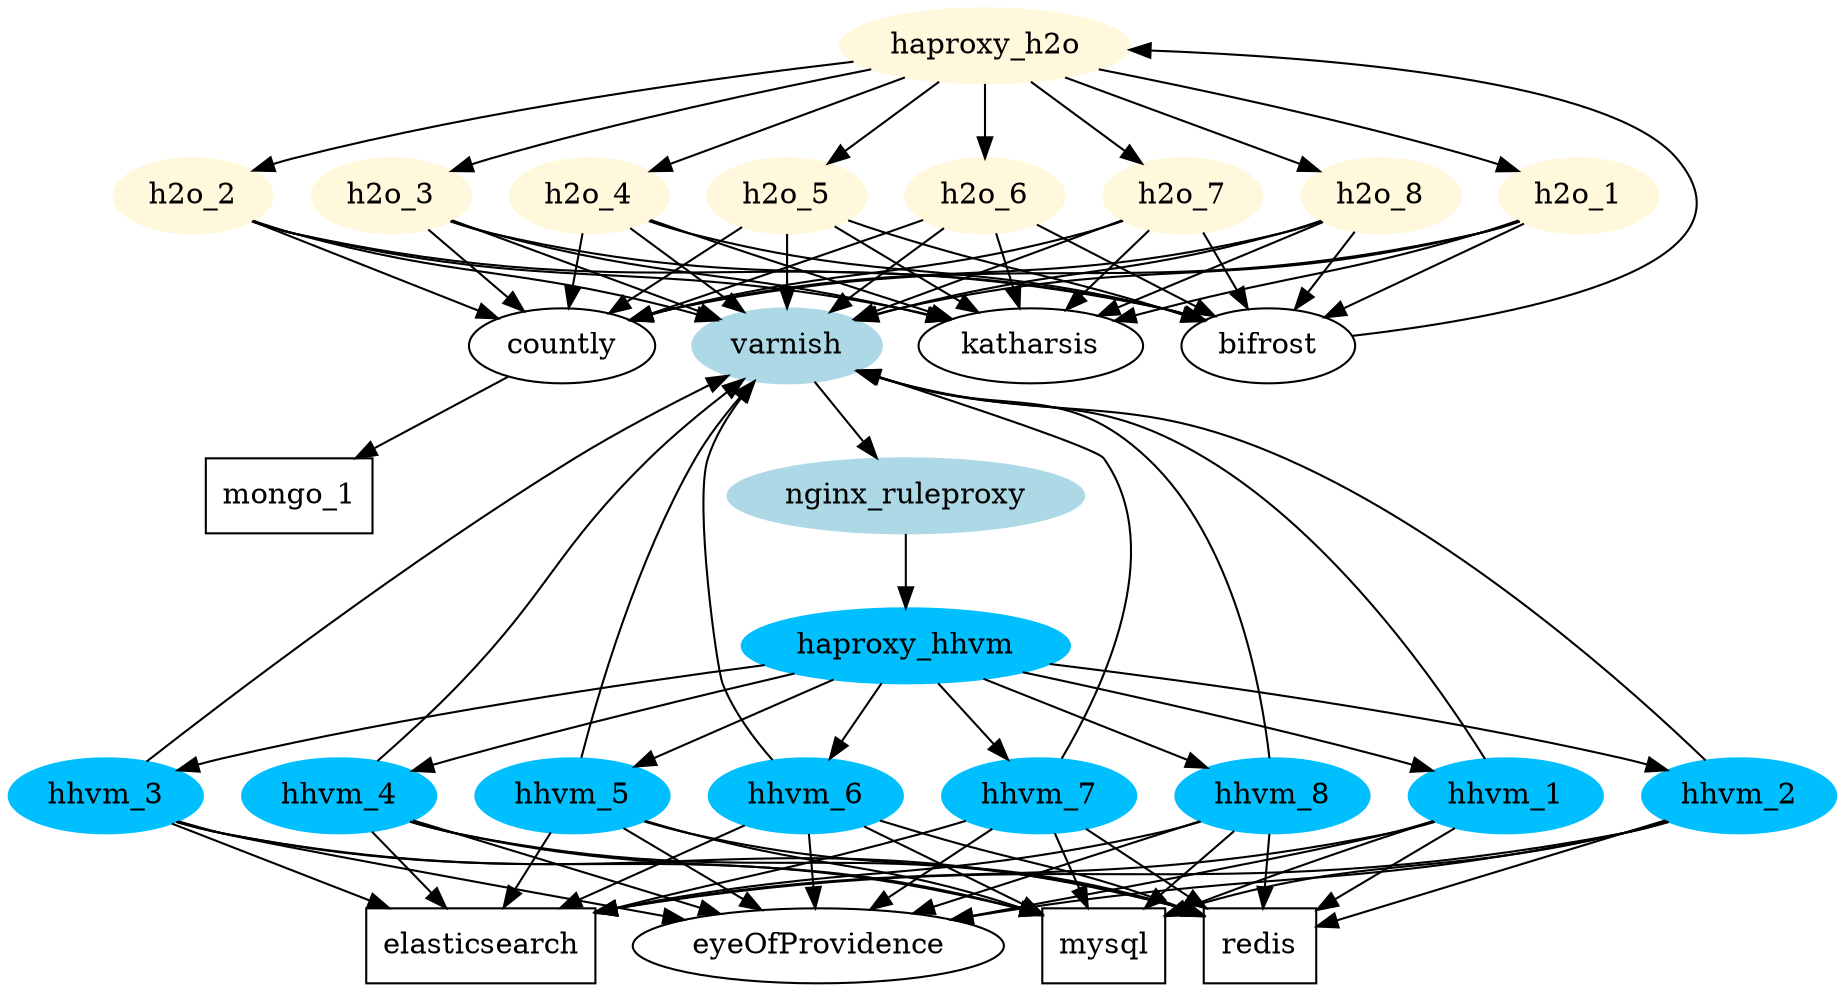digraph G {
    subgraph incoming {
        node [style=filled,color=cornsilk];

        haproxy_h2o -> h2o_1;
        haproxy_h2o -> h2o_2;
        haproxy_h2o -> h2o_3;
        haproxy_h2o -> h2o_4;
        haproxy_h2o -> h2o_5;
        haproxy_h2o -> h2o_6;
        haproxy_h2o -> h2o_7;
        haproxy_h2o -> h2o_8;

        label = "HHVM";
        color=blue
    }

    subgraph balance {
        node [style=filled,color=lightblue];

        varnish -> nginx_ruleproxy;

        label = "Caching";
    }

    subgraph mediawiki {
        node [style=filled,color=deepskyblue1];

        haproxy_hhvm -> hhvm_1;
        haproxy_hhvm -> hhvm_2;
        haproxy_hhvm -> hhvm_3;
        haproxy_hhvm -> hhvm_4;
        haproxy_hhvm -> hhvm_5;
        haproxy_hhvm -> hhvm_6;
        haproxy_hhvm -> hhvm_7;
        haproxy_hhvm -> hhvm_8;


        label = "HHVM";
        color=blue
    }

    h2o_1 -> varnish;
    h2o_2 -> varnish;
    h2o_3 -> varnish;
    h2o_4 -> varnish;
    h2o_5 -> varnish;
    h2o_6 -> varnish;
    h2o_7 -> varnish;
    h2o_8 -> varnish;

    h2o_1 -> countly;
    h2o_2 -> countly;
    h2o_3 -> countly;
    h2o_4 -> countly;
    h2o_5 -> countly;
    h2o_6 -> countly;
    h2o_7 -> countly;
    h2o_8 -> countly;

    h2o_1 -> katharsis;
    h2o_2 -> katharsis;
    h2o_3 -> katharsis;
    h2o_4 -> katharsis;
    h2o_5 -> katharsis;
    h2o_6 -> katharsis;
    h2o_7 -> katharsis;
    h2o_8 -> katharsis;

    // h2o_1 -> sociopata; | active at s.p.org; indef retired
    // h2o_2 -> sociopata; | active at s.p.org; indef retired
    // h2o_3 -> sociopata; | active at s.p.org; indef retired
    // h2o_4 -> sociopata; | active at s.p.org; indef retired
    // h2o_5 -> sociopata; | active at s.p.org; indef retired
    // h2o_6 -> sociopata; | active at s.p.org; indef retired
    // h2o_7 -> sociopata; | active at s.p.org; indef retired
    // h2o_8 -> sociopata; | active at s.p.org; indef retired

    countly -> mongo_1;

    // h2o_1 -> heimdal; | indef retired
    // h2o_2 -> heimdal; | indef retired
    // h2o_3 -> heimdal; | indef retired
    // h2o_4 -> heimdal; | indef retired
    // h2o_5 -> heimdal; | indef retired
    // h2o_6 -> heimdal; | indef retired
    // h2o_7 -> heimdal; | indef retired
    // h2o_8 -> heimdal; | indef retired

    h2o_1 -> bifrost;
    h2o_2 -> bifrost;
    h2o_3 -> bifrost;
    h2o_4 -> bifrost;
    h2o_5 -> bifrost;
    h2o_6 -> bifrost;
    h2o_7 -> bifrost;
    h2o_8 -> bifrost;

    bifrost -> haproxy_h2o;
    // bifrost -> mongo_2; | retired until BF plebiscite is built

    nginx_ruleproxy -> haproxy_hhvm;

    hhvm_1 -> mysql;
    hhvm_2 -> mysql;
    hhvm_3 -> mysql;
    hhvm_4 -> mysql;
    hhvm_5 -> mysql;
    hhvm_6 -> mysql;
    hhvm_7 -> mysql;
    hhvm_8 -> mysql;


    hhvm_1 -> redis;
    hhvm_2 -> redis;
    hhvm_3 -> redis;
    hhvm_4 -> redis;
    hhvm_5 -> redis;
    hhvm_6 -> redis;
    hhvm_7 -> redis;
    hhvm_8 -> redis;


    hhvm_1 -> elasticsearch;
    hhvm_2 -> elasticsearch;
    hhvm_3 -> elasticsearch;
    hhvm_4 -> elasticsearch;
    hhvm_5 -> elasticsearch;
    hhvm_6 -> elasticsearch;
    hhvm_7 -> elasticsearch;
    hhvm_8 -> elasticsearch;


    hhvm_1 -> eyeOfProvidence;
    hhvm_2 -> eyeOfProvidence;
    hhvm_3 -> eyeOfProvidence;
    hhvm_4 -> eyeOfProvidence;
    hhvm_5 -> eyeOfProvidence;
    hhvm_6 -> eyeOfProvidence;
    hhvm_7 -> eyeOfProvidence;
    hhvm_8 -> eyeOfProvidence;


    hhvm_1 -> varnish;
    hhvm_2 -> varnish;
    hhvm_3 -> varnish;
    hhvm_4 -> varnish;
    hhvm_5 -> varnish;
    hhvm_6 -> varnish;
    hhvm_7 -> varnish;
    hhvm_8 -> varnish;


    mysql [shape=box];
    redis [shape=box];
    mongo_1 [shape=box];
    // mongo_2 [shape=box];
    elasticsearch [shape=box];
}
